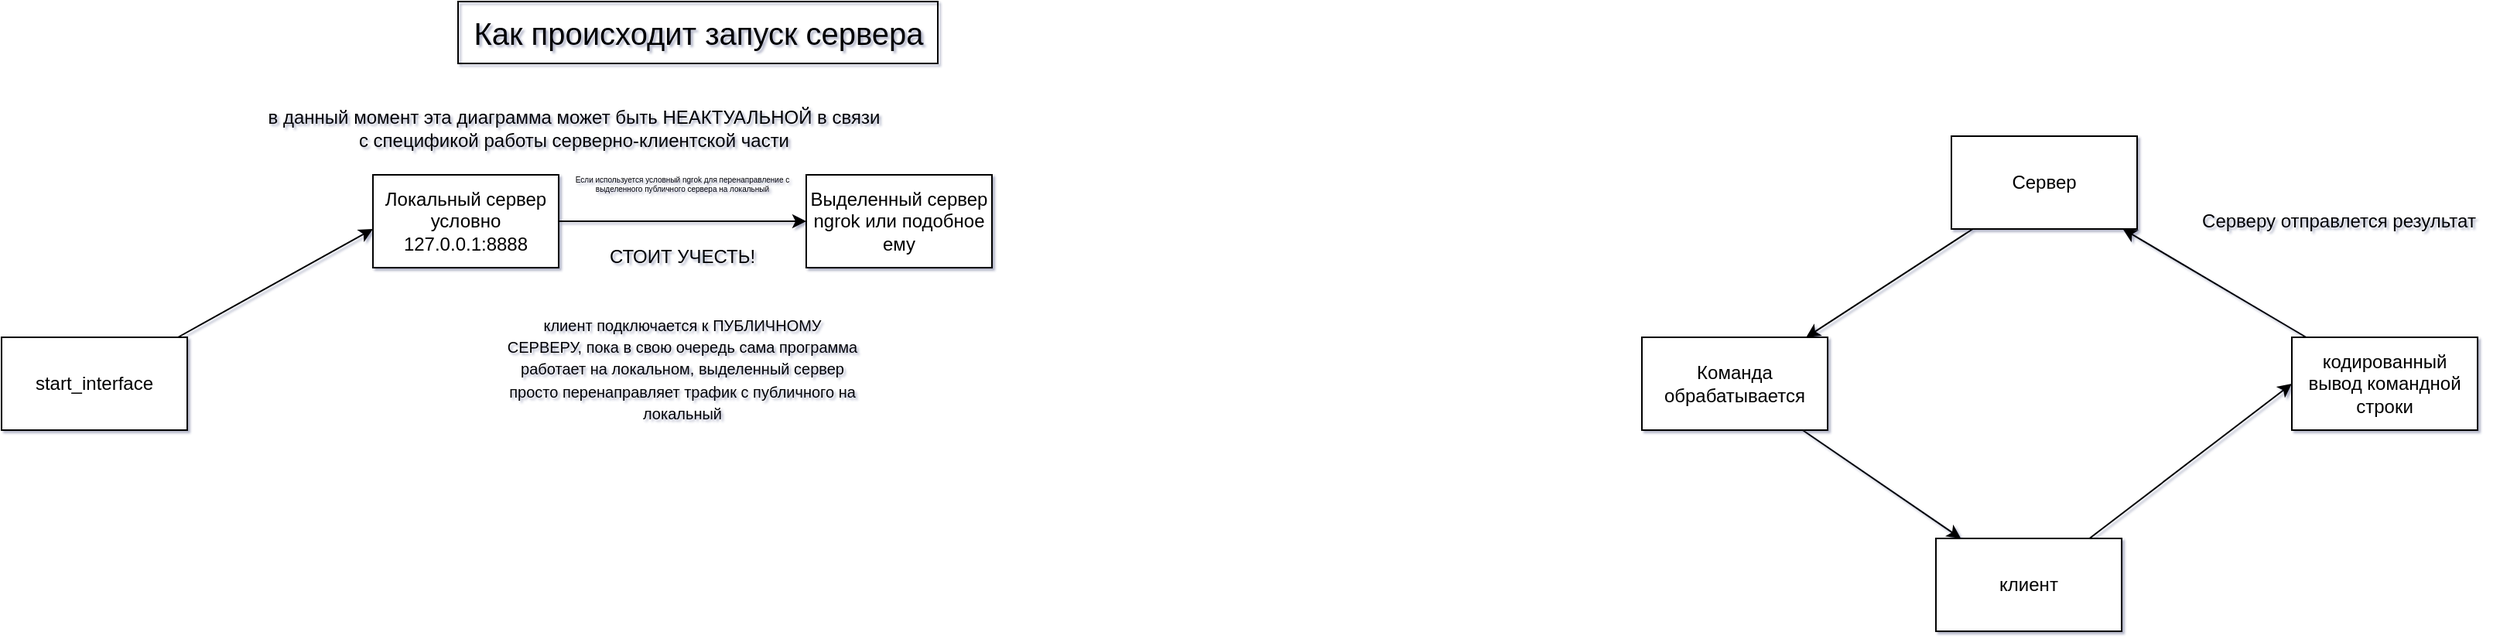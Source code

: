 <mxfile>
    <diagram id="j3TWoaB0xAbFtwGW1Wx6" name="Page-1">
        <mxGraphModel dx="2587" dy="504" grid="1" gridSize="10" guides="1" tooltips="1" connect="1" arrows="1" fold="1" page="1" pageScale="1" pageWidth="850" pageHeight="1100" math="0" shadow="1">
            <root>
                <mxCell id="0"/>
                <mxCell id="1" parent="0"/>
                <mxCell id="6" style="edgeStyle=none;html=1;" edge="1" parent="1" source="2" target="5">
                    <mxGeometry relative="1" as="geometry"/>
                </mxCell>
                <mxCell id="2" value="Сервер" style="rounded=0;whiteSpace=wrap;html=1;" vertex="1" parent="1">
                    <mxGeometry x="380" y="150" width="120" height="60" as="geometry"/>
                </mxCell>
                <mxCell id="8" style="edgeStyle=none;html=1;entryX=0;entryY=0.5;entryDx=0;entryDy=0;" edge="1" parent="1" source="4" target="9">
                    <mxGeometry relative="1" as="geometry">
                        <mxPoint x="600" y="330" as="targetPoint"/>
                    </mxGeometry>
                </mxCell>
                <mxCell id="4" value="клиент" style="rounded=0;whiteSpace=wrap;html=1;" vertex="1" parent="1">
                    <mxGeometry x="370" y="410" width="120" height="60" as="geometry"/>
                </mxCell>
                <mxCell id="7" style="edgeStyle=none;html=1;" edge="1" parent="1" source="5" target="4">
                    <mxGeometry relative="1" as="geometry"/>
                </mxCell>
                <mxCell id="5" value="Команда обрабатывается" style="whiteSpace=wrap;html=1;" vertex="1" parent="1">
                    <mxGeometry x="180" y="280" width="120" height="60" as="geometry"/>
                </mxCell>
                <mxCell id="10" style="edgeStyle=none;html=1;" edge="1" parent="1" source="9" target="2">
                    <mxGeometry relative="1" as="geometry"/>
                </mxCell>
                <mxCell id="9" value="кодированный вывод командной строки" style="whiteSpace=wrap;html=1;" vertex="1" parent="1">
                    <mxGeometry x="600" y="280" width="120" height="60" as="geometry"/>
                </mxCell>
                <mxCell id="11" value="Серверу отправлется результат" style="text;html=1;align=center;verticalAlign=middle;resizable=0;points=[];autosize=1;strokeColor=none;fillColor=none;" vertex="1" parent="1">
                    <mxGeometry x="530" y="190" width="200" height="30" as="geometry"/>
                </mxCell>
                <mxCell id="15" style="edgeStyle=none;html=1;" edge="1" parent="1" source="12">
                    <mxGeometry relative="1" as="geometry">
                        <mxPoint x="-640" y="210" as="targetPoint"/>
                    </mxGeometry>
                </mxCell>
                <mxCell id="12" value="start_interface" style="whiteSpace=wrap;html=1;" vertex="1" parent="1">
                    <mxGeometry x="-880" y="280" width="120" height="60" as="geometry"/>
                </mxCell>
                <mxCell id="13" value="Как происходит запуск сервера" style="text;html=1;align=center;verticalAlign=middle;resizable=0;points=[];autosize=1;strokeColor=default;fillColor=none;fontSize=20;" vertex="1" parent="1">
                    <mxGeometry x="-585" y="63" width="310" height="40" as="geometry"/>
                </mxCell>
                <mxCell id="17" style="edgeStyle=none;html=1;" edge="1" parent="1" source="16">
                    <mxGeometry relative="1" as="geometry">
                        <mxPoint x="-360" y="205" as="targetPoint"/>
                    </mxGeometry>
                </mxCell>
                <mxCell id="16" value="Локальный сервер&lt;div&gt;условно 127.0.0.1:8888&lt;/div&gt;" style="whiteSpace=wrap;html=1;" vertex="1" parent="1">
                    <mxGeometry x="-640" y="175" width="120" height="60" as="geometry"/>
                </mxCell>
                <mxCell id="18" value="Выделенный сервер&lt;div&gt;ngrok или подобное ему&lt;/div&gt;" style="whiteSpace=wrap;html=1;" vertex="1" parent="1">
                    <mxGeometry x="-360" y="175" width="120" height="60" as="geometry"/>
                </mxCell>
                <mxCell id="19" value="Если используется условный ngrok для перенаправление с выделенного публичного сервера на локальный" style="text;html=1;align=center;verticalAlign=middle;whiteSpace=wrap;rounded=0;fontSize=5;" vertex="1" parent="1">
                    <mxGeometry x="-520" y="165" width="160" height="30" as="geometry"/>
                </mxCell>
                <mxCell id="21" value="СТОИТ УЧЕСТЬ!&lt;div&gt;&lt;br&gt;&lt;/div&gt;" style="text;html=1;align=center;verticalAlign=middle;whiteSpace=wrap;rounded=0;" vertex="1" parent="1">
                    <mxGeometry x="-510" y="220" width="140" height="30" as="geometry"/>
                </mxCell>
                <mxCell id="22" value="&lt;span style=&quot;font-size: 10px;&quot;&gt;клиент подключается к ПУБЛИЧНОМУ СЕРВЕРУ, пока в свою очередь сама программа работает на локальном, выделенный сервер просто перенаправляет трафик с публичного на локальный&lt;/span&gt;" style="text;html=1;align=center;verticalAlign=middle;whiteSpace=wrap;rounded=0;" vertex="1" parent="1">
                    <mxGeometry x="-555" y="240" width="230" height="120" as="geometry"/>
                </mxCell>
                <mxCell id="23" value="в данный момент эта диаграмма может быть НЕАКТУАЛЬНОЙ в связи с спецификой работы серверно-клиентской части" style="text;html=1;align=center;verticalAlign=middle;whiteSpace=wrap;rounded=0;" vertex="1" parent="1">
                    <mxGeometry x="-710" y="130" width="400" height="30" as="geometry"/>
                </mxCell>
            </root>
        </mxGraphModel>
    </diagram>
</mxfile>